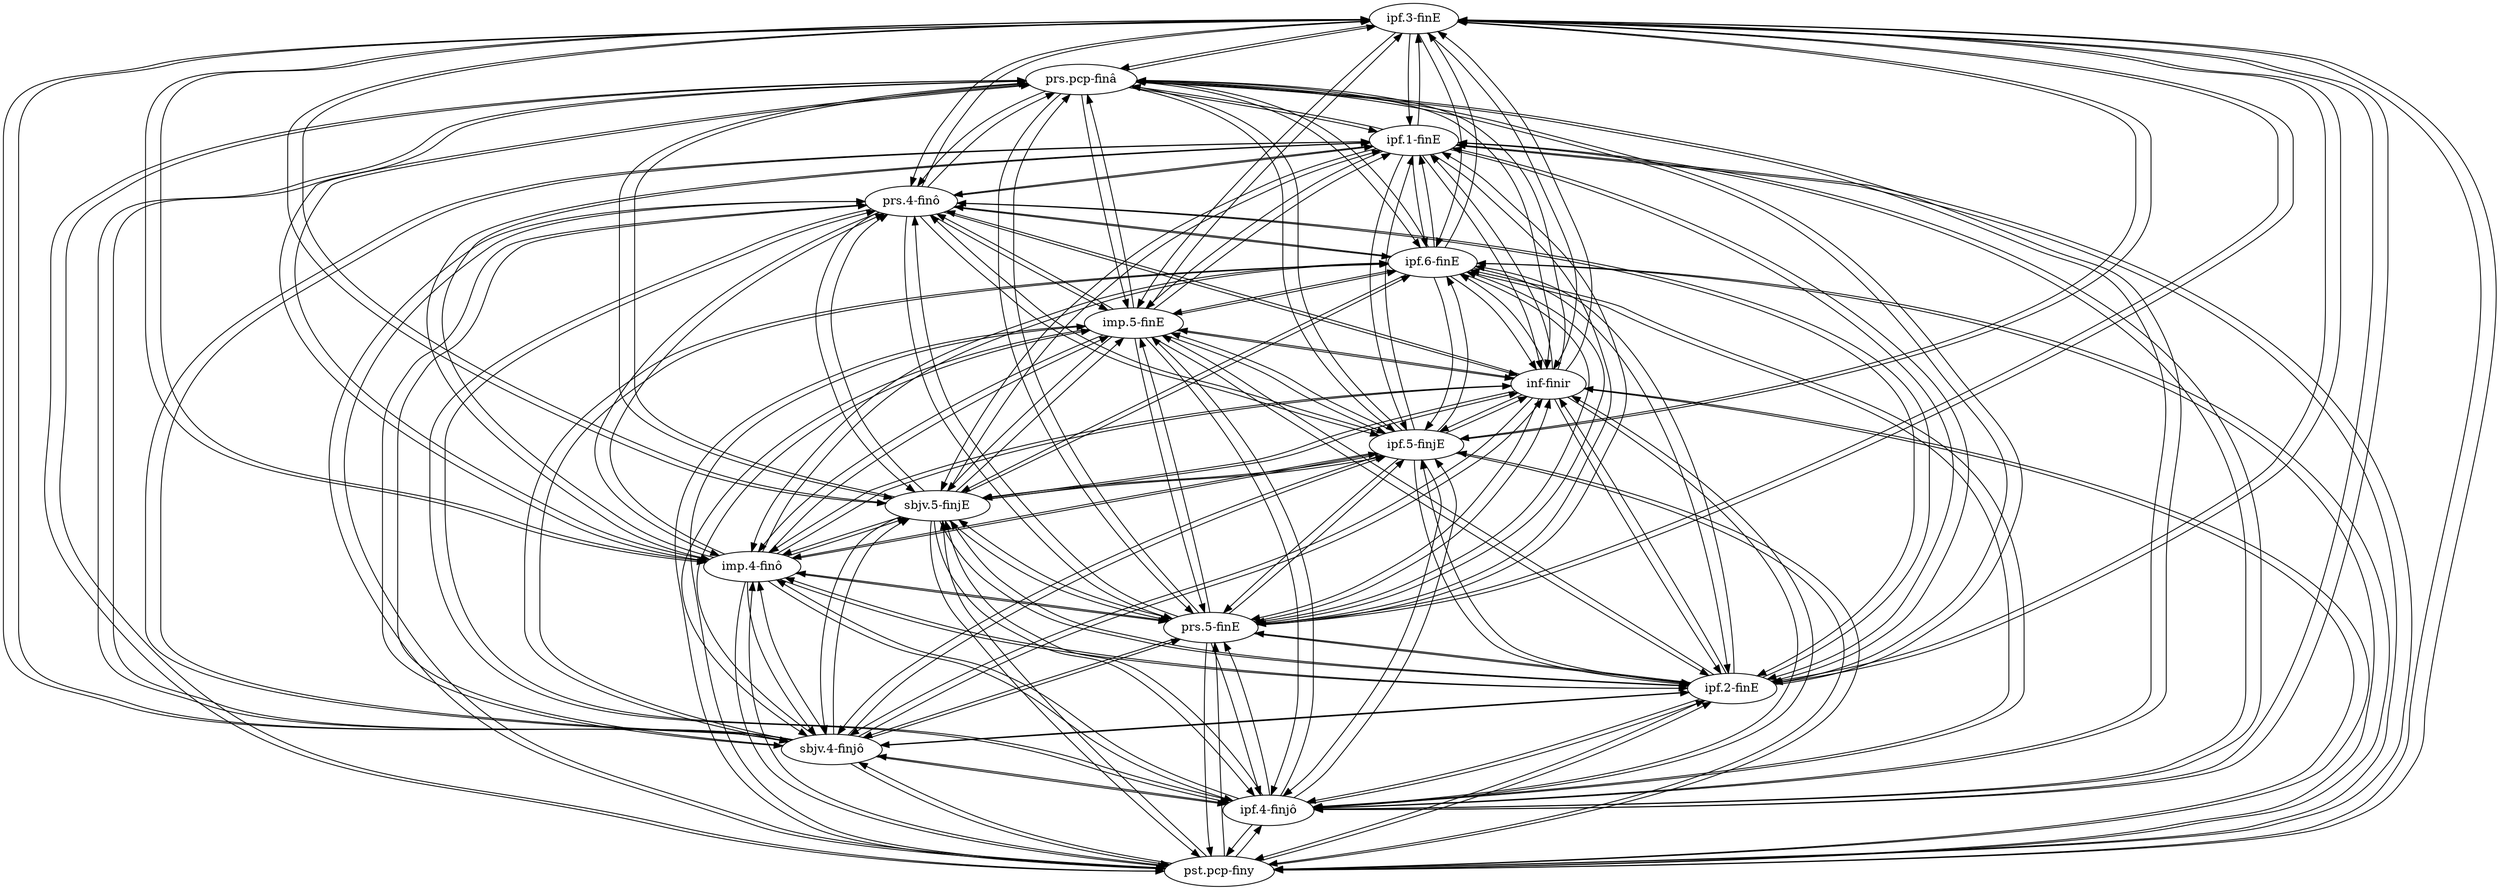 strict digraph G {
"ipf.3-finE" [weight="1.0"];
"prs.pcp-finâ" [weight="1.0"];
"pst.pcp-finy" [weight="0.54"];
"ipf.4-finjô" [weight="1.0"];
"sbjv.4-finjô" [weight="1.0"];
"ipf.2-finE" [weight="1.0"];
"prs.5-finE" [weight="1.0"];
"imp.4-finô" [weight="1.0"];
"sbjv.5-finjE" [weight="1.0"];
"ipf.5-finjE" [weight="1.0"];
"inf-finir" [weight="0.01"];
"imp.5-finE" [weight="1.0"];
"ipf.6-finE" [weight="1.0"];
"prs.4-finô" [weight="1.0"];
"ipf.1-finE" [weight="1.0"];
"ipf.3-finE" -> "prs.pcp-finâ"  [weight="1.0"];
"ipf.3-finE" -> "pst.pcp-finy"  [weight="0.03"];
"ipf.3-finE" -> "ipf.4-finjô"  [weight="1.0"];
"ipf.3-finE" -> "sbjv.4-finjô"  [weight="1.0"];
"ipf.3-finE" -> "ipf.2-finE"  [weight="1.0"];
"ipf.3-finE" -> "prs.5-finE"  [weight="1.0"];
"ipf.3-finE" -> "imp.4-finô"  [weight="1.0"];
"ipf.3-finE" -> "sbjv.5-finjE"  [weight="1.0"];
"ipf.3-finE" -> "ipf.5-finjE"  [weight="1.0"];
"ipf.3-finE" -> "inf-finir"  [weight="0.04"];
"ipf.3-finE" -> "imp.5-finE"  [weight="1.0"];
"ipf.3-finE" -> "ipf.6-finE"  [weight="1.0"];
"ipf.3-finE" -> "prs.4-finô"  [weight="1.0"];
"ipf.3-finE" -> "ipf.1-finE"  [weight="1.0"];
"prs.pcp-finâ" -> "ipf.3-finE"  [weight="1.0"];
"prs.pcp-finâ" -> "pst.pcp-finy"  [weight="0.03"];
"prs.pcp-finâ" -> "ipf.4-finjô"  [weight="1.0"];
"prs.pcp-finâ" -> "sbjv.4-finjô"  [weight="1.0"];
"prs.pcp-finâ" -> "ipf.2-finE"  [weight="1.0"];
"prs.pcp-finâ" -> "prs.5-finE"  [weight="1.0"];
"prs.pcp-finâ" -> "imp.4-finô"  [weight="1.0"];
"prs.pcp-finâ" -> "sbjv.5-finjE"  [weight="1.0"];
"prs.pcp-finâ" -> "ipf.5-finjE"  [weight="1.0"];
"prs.pcp-finâ" -> "inf-finir"  [weight="0.04"];
"prs.pcp-finâ" -> "imp.5-finE"  [weight="1.0"];
"prs.pcp-finâ" -> "ipf.6-finE"  [weight="1.0"];
"prs.pcp-finâ" -> "prs.4-finô"  [weight="1.0"];
"prs.pcp-finâ" -> "ipf.1-finE"  [weight="1.0"];
"pst.pcp-finy" -> "ipf.3-finE"  [weight="1.0"];
"pst.pcp-finy" -> "prs.pcp-finâ"  [weight="1.0"];
"pst.pcp-finy" -> "ipf.4-finjô"  [weight="1.0"];
"pst.pcp-finy" -> "sbjv.4-finjô"  [weight="1.0"];
"pst.pcp-finy" -> "ipf.2-finE"  [weight="1.0"];
"pst.pcp-finy" -> "prs.5-finE"  [weight="1.0"];
"pst.pcp-finy" -> "imp.4-finô"  [weight="1.0"];
"pst.pcp-finy" -> "sbjv.5-finjE"  [weight="1.0"];
"pst.pcp-finy" -> "ipf.5-finjE"  [weight="1.0"];
"pst.pcp-finy" -> "inf-finir"  [weight="1.0"];
"pst.pcp-finy" -> "imp.5-finE"  [weight="1.0"];
"pst.pcp-finy" -> "ipf.6-finE"  [weight="1.0"];
"pst.pcp-finy" -> "prs.4-finô"  [weight="1.0"];
"pst.pcp-finy" -> "ipf.1-finE"  [weight="1.0"];
"ipf.4-finjô" -> "ipf.3-finE"  [weight="0.92"];
"ipf.4-finjô" -> "prs.pcp-finâ"  [weight="0.92"];
"ipf.4-finjô" -> "pst.pcp-finy"  [weight="0.04"];
"ipf.4-finjô" -> "sbjv.4-finjô"  [weight="1.0"];
"ipf.4-finjô" -> "ipf.2-finE"  [weight="0.92"];
"ipf.4-finjô" -> "prs.5-finE"  [weight="0.92"];
"ipf.4-finjô" -> "imp.4-finô"  [weight="0.92"];
"ipf.4-finjô" -> "sbjv.5-finjE"  [weight="1.0"];
"ipf.4-finjô" -> "ipf.5-finjE"  [weight="1.0"];
"ipf.4-finjô" -> "inf-finir"  [weight="0.04"];
"ipf.4-finjô" -> "imp.5-finE"  [weight="0.92"];
"ipf.4-finjô" -> "ipf.6-finE"  [weight="0.92"];
"ipf.4-finjô" -> "prs.4-finô"  [weight="0.92"];
"ipf.4-finjô" -> "ipf.1-finE"  [weight="0.92"];
"sbjv.4-finjô" -> "ipf.3-finE"  [weight="0.92"];
"sbjv.4-finjô" -> "prs.pcp-finâ"  [weight="0.92"];
"sbjv.4-finjô" -> "pst.pcp-finy"  [weight="0.04"];
"sbjv.4-finjô" -> "ipf.4-finjô"  [weight="1.0"];
"sbjv.4-finjô" -> "ipf.2-finE"  [weight="0.92"];
"sbjv.4-finjô" -> "prs.5-finE"  [weight="0.92"];
"sbjv.4-finjô" -> "imp.4-finô"  [weight="0.92"];
"sbjv.4-finjô" -> "sbjv.5-finjE"  [weight="1.0"];
"sbjv.4-finjô" -> "ipf.5-finjE"  [weight="1.0"];
"sbjv.4-finjô" -> "inf-finir"  [weight="0.04"];
"sbjv.4-finjô" -> "imp.5-finE"  [weight="0.92"];
"sbjv.4-finjô" -> "ipf.6-finE"  [weight="0.92"];
"sbjv.4-finjô" -> "prs.4-finô"  [weight="0.92"];
"sbjv.4-finjô" -> "ipf.1-finE"  [weight="0.92"];
"ipf.2-finE" -> "ipf.3-finE"  [weight="1.0"];
"ipf.2-finE" -> "prs.pcp-finâ"  [weight="1.0"];
"ipf.2-finE" -> "pst.pcp-finy"  [weight="0.03"];
"ipf.2-finE" -> "ipf.4-finjô"  [weight="1.0"];
"ipf.2-finE" -> "sbjv.4-finjô"  [weight="1.0"];
"ipf.2-finE" -> "prs.5-finE"  [weight="1.0"];
"ipf.2-finE" -> "imp.4-finô"  [weight="1.0"];
"ipf.2-finE" -> "sbjv.5-finjE"  [weight="1.0"];
"ipf.2-finE" -> "ipf.5-finjE"  [weight="1.0"];
"ipf.2-finE" -> "inf-finir"  [weight="0.04"];
"ipf.2-finE" -> "imp.5-finE"  [weight="1.0"];
"ipf.2-finE" -> "ipf.6-finE"  [weight="1.0"];
"ipf.2-finE" -> "prs.4-finô"  [weight="1.0"];
"ipf.2-finE" -> "ipf.1-finE"  [weight="1.0"];
"prs.4-finô" -> "ipf.3-finE"  [weight="1.0"];
"prs.4-finô" -> "prs.pcp-finâ"  [weight="1.0"];
"prs.4-finô" -> "pst.pcp-finy"  [weight="0.03"];
"prs.4-finô" -> "ipf.4-finjô"  [weight="1.0"];
"prs.4-finô" -> "sbjv.4-finjô"  [weight="1.0"];
"prs.4-finô" -> "ipf.2-finE"  [weight="1.0"];
"prs.4-finô" -> "imp.4-finô"  [weight="1.0"];
"prs.4-finô" -> "sbjv.5-finjE"  [weight="1.0"];
"prs.4-finô" -> "ipf.5-finjE"  [weight="1.0"];
"prs.4-finô" -> "inf-finir"  [weight="0.04"];
"prs.4-finô" -> "imp.5-finE"  [weight="1.0"];
"prs.4-finô" -> "ipf.6-finE"  [weight="1.0"];
"prs.4-finô" -> "prs.5-finE"  [weight="1.0"];
"prs.4-finô" -> "ipf.1-finE"  [weight="1.0"];
"imp.4-finô" -> "ipf.3-finE"  [weight="1.0"];
"imp.4-finô" -> "prs.pcp-finâ"  [weight="1.0"];
"imp.4-finô" -> "pst.pcp-finy"  [weight="0.03"];
"imp.4-finô" -> "ipf.4-finjô"  [weight="1.0"];
"imp.4-finô" -> "sbjv.4-finjô"  [weight="1.0"];
"imp.4-finô" -> "ipf.2-finE"  [weight="1.0"];
"imp.4-finô" -> "prs.5-finE"  [weight="1.0"];
"imp.4-finô" -> "sbjv.5-finjE"  [weight="1.0"];
"imp.4-finô" -> "ipf.5-finjE"  [weight="1.0"];
"imp.4-finô" -> "inf-finir"  [weight="0.04"];
"imp.4-finô" -> "imp.5-finE"  [weight="1.0"];
"imp.4-finô" -> "ipf.6-finE"  [weight="1.0"];
"imp.4-finô" -> "prs.4-finô"  [weight="1.0"];
"imp.4-finô" -> "ipf.1-finE"  [weight="1.0"];
"sbjv.5-finjE" -> "ipf.3-finE"  [weight="0.92"];
"sbjv.5-finjE" -> "prs.pcp-finâ"  [weight="0.92"];
"sbjv.5-finjE" -> "pst.pcp-finy"  [weight="0.04"];
"sbjv.5-finjE" -> "ipf.4-finjô"  [weight="1.0"];
"sbjv.5-finjE" -> "sbjv.4-finjô"  [weight="1.0"];
"sbjv.5-finjE" -> "ipf.2-finE"  [weight="0.92"];
"sbjv.5-finjE" -> "prs.5-finE"  [weight="0.92"];
"sbjv.5-finjE" -> "imp.4-finô"  [weight="0.92"];
"sbjv.5-finjE" -> "ipf.5-finjE"  [weight="1.0"];
"sbjv.5-finjE" -> "inf-finir"  [weight="0.04"];
"sbjv.5-finjE" -> "imp.5-finE"  [weight="0.92"];
"sbjv.5-finjE" -> "ipf.6-finE"  [weight="0.92"];
"sbjv.5-finjE" -> "prs.4-finô"  [weight="0.92"];
"sbjv.5-finjE" -> "ipf.1-finE"  [weight="0.92"];
"ipf.5-finjE" -> "ipf.3-finE"  [weight="0.92"];
"ipf.5-finjE" -> "prs.pcp-finâ"  [weight="0.92"];
"ipf.5-finjE" -> "pst.pcp-finy"  [weight="0.04"];
"ipf.5-finjE" -> "ipf.4-finjô"  [weight="1.0"];
"ipf.5-finjE" -> "sbjv.4-finjô"  [weight="1.0"];
"ipf.5-finjE" -> "ipf.2-finE"  [weight="0.92"];
"ipf.5-finjE" -> "prs.5-finE"  [weight="0.92"];
"ipf.5-finjE" -> "imp.4-finô"  [weight="0.92"];
"ipf.5-finjE" -> "sbjv.5-finjE"  [weight="1.0"];
"ipf.5-finjE" -> "inf-finir"  [weight="0.04"];
"ipf.5-finjE" -> "imp.5-finE"  [weight="0.92"];
"ipf.5-finjE" -> "ipf.6-finE"  [weight="0.92"];
"ipf.5-finjE" -> "prs.4-finô"  [weight="0.92"];
"ipf.5-finjE" -> "ipf.1-finE"  [weight="0.92"];
"inf-finir" -> "ipf.3-finE"  [weight="0.47"];
"inf-finir" -> "prs.pcp-finâ"  [weight="0.47"];
"inf-finir" -> "pst.pcp-finy"  [weight="0.12"];
"inf-finir" -> "ipf.4-finjô"  [weight="0.48"];
"inf-finir" -> "sbjv.4-finjô"  [weight="0.48"];
"inf-finir" -> "ipf.2-finE"  [weight="0.47"];
"inf-finir" -> "prs.5-finE"  [weight="0.0"];
"inf-finir" -> "imp.4-finô"  [weight="0.0"];
"inf-finir" -> "sbjv.5-finjE"  [weight="0.48"];
"inf-finir" -> "ipf.5-finjE"  [weight="0.48"];
"inf-finir" -> "imp.5-finE"  [weight="0.0"];
"inf-finir" -> "ipf.6-finE"  [weight="0.47"];
"inf-finir" -> "prs.4-finô"  [weight="0.0"];
"inf-finir" -> "ipf.1-finE"  [weight="0.47"];
"imp.5-finE" -> "ipf.3-finE"  [weight="1.0"];
"imp.5-finE" -> "prs.pcp-finâ"  [weight="1.0"];
"imp.5-finE" -> "pst.pcp-finy"  [weight="0.03"];
"imp.5-finE" -> "ipf.4-finjô"  [weight="1.0"];
"imp.5-finE" -> "sbjv.4-finjô"  [weight="1.0"];
"imp.5-finE" -> "ipf.2-finE"  [weight="1.0"];
"imp.5-finE" -> "prs.5-finE"  [weight="1.0"];
"imp.5-finE" -> "imp.4-finô"  [weight="1.0"];
"imp.5-finE" -> "sbjv.5-finjE"  [weight="1.0"];
"imp.5-finE" -> "ipf.5-finjE"  [weight="1.0"];
"imp.5-finE" -> "inf-finir"  [weight="0.04"];
"imp.5-finE" -> "ipf.6-finE"  [weight="1.0"];
"imp.5-finE" -> "prs.4-finô"  [weight="1.0"];
"imp.5-finE" -> "ipf.1-finE"  [weight="1.0"];
"ipf.6-finE" -> "ipf.3-finE"  [weight="1.0"];
"ipf.6-finE" -> "prs.pcp-finâ"  [weight="1.0"];
"ipf.6-finE" -> "pst.pcp-finy"  [weight="0.03"];
"ipf.6-finE" -> "ipf.4-finjô"  [weight="1.0"];
"ipf.6-finE" -> "sbjv.4-finjô"  [weight="1.0"];
"ipf.6-finE" -> "ipf.2-finE"  [weight="1.0"];
"ipf.6-finE" -> "prs.5-finE"  [weight="1.0"];
"ipf.6-finE" -> "imp.4-finô"  [weight="1.0"];
"ipf.6-finE" -> "sbjv.5-finjE"  [weight="1.0"];
"ipf.6-finE" -> "ipf.5-finjE"  [weight="1.0"];
"ipf.6-finE" -> "inf-finir"  [weight="0.04"];
"ipf.6-finE" -> "imp.5-finE"  [weight="1.0"];
"ipf.6-finE" -> "prs.4-finô"  [weight="1.0"];
"ipf.6-finE" -> "ipf.1-finE"  [weight="1.0"];
"prs.5-finE" -> "ipf.3-finE"  [weight="1.0"];
"prs.5-finE" -> "prs.pcp-finâ"  [weight="1.0"];
"prs.5-finE" -> "pst.pcp-finy"  [weight="0.03"];
"prs.5-finE" -> "ipf.4-finjô"  [weight="1.0"];
"prs.5-finE" -> "sbjv.4-finjô"  [weight="1.0"];
"prs.5-finE" -> "ipf.2-finE"  [weight="1.0"];
"prs.5-finE" -> "imp.4-finô"  [weight="1.0"];
"prs.5-finE" -> "sbjv.5-finjE"  [weight="1.0"];
"prs.5-finE" -> "ipf.5-finjE"  [weight="1.0"];
"prs.5-finE" -> "inf-finir"  [weight="0.04"];
"prs.5-finE" -> "imp.5-finE"  [weight="1.0"];
"prs.5-finE" -> "ipf.6-finE"  [weight="1.0"];
"prs.5-finE" -> "prs.4-finô"  [weight="1.0"];
"prs.5-finE" -> "ipf.1-finE"  [weight="1.0"];
"ipf.1-finE" -> "ipf.3-finE"  [weight="1.0"];
"ipf.1-finE" -> "prs.pcp-finâ"  [weight="1.0"];
"ipf.1-finE" -> "pst.pcp-finy"  [weight="0.03"];
"ipf.1-finE" -> "ipf.4-finjô"  [weight="1.0"];
"ipf.1-finE" -> "sbjv.4-finjô"  [weight="1.0"];
"ipf.1-finE" -> "ipf.2-finE"  [weight="1.0"];
"ipf.1-finE" -> "prs.5-finE"  [weight="1.0"];
"ipf.1-finE" -> "imp.4-finô"  [weight="1.0"];
"ipf.1-finE" -> "sbjv.5-finjE"  [weight="1.0"];
"ipf.1-finE" -> "ipf.5-finjE"  [weight="1.0"];
"ipf.1-finE" -> "inf-finir"  [weight="0.04"];
"ipf.1-finE" -> "imp.5-finE"  [weight="1.0"];
"ipf.1-finE" -> "ipf.6-finE"  [weight="1.0"];
"ipf.1-finE" -> "prs.4-finô"  [weight="1.0"];
}

